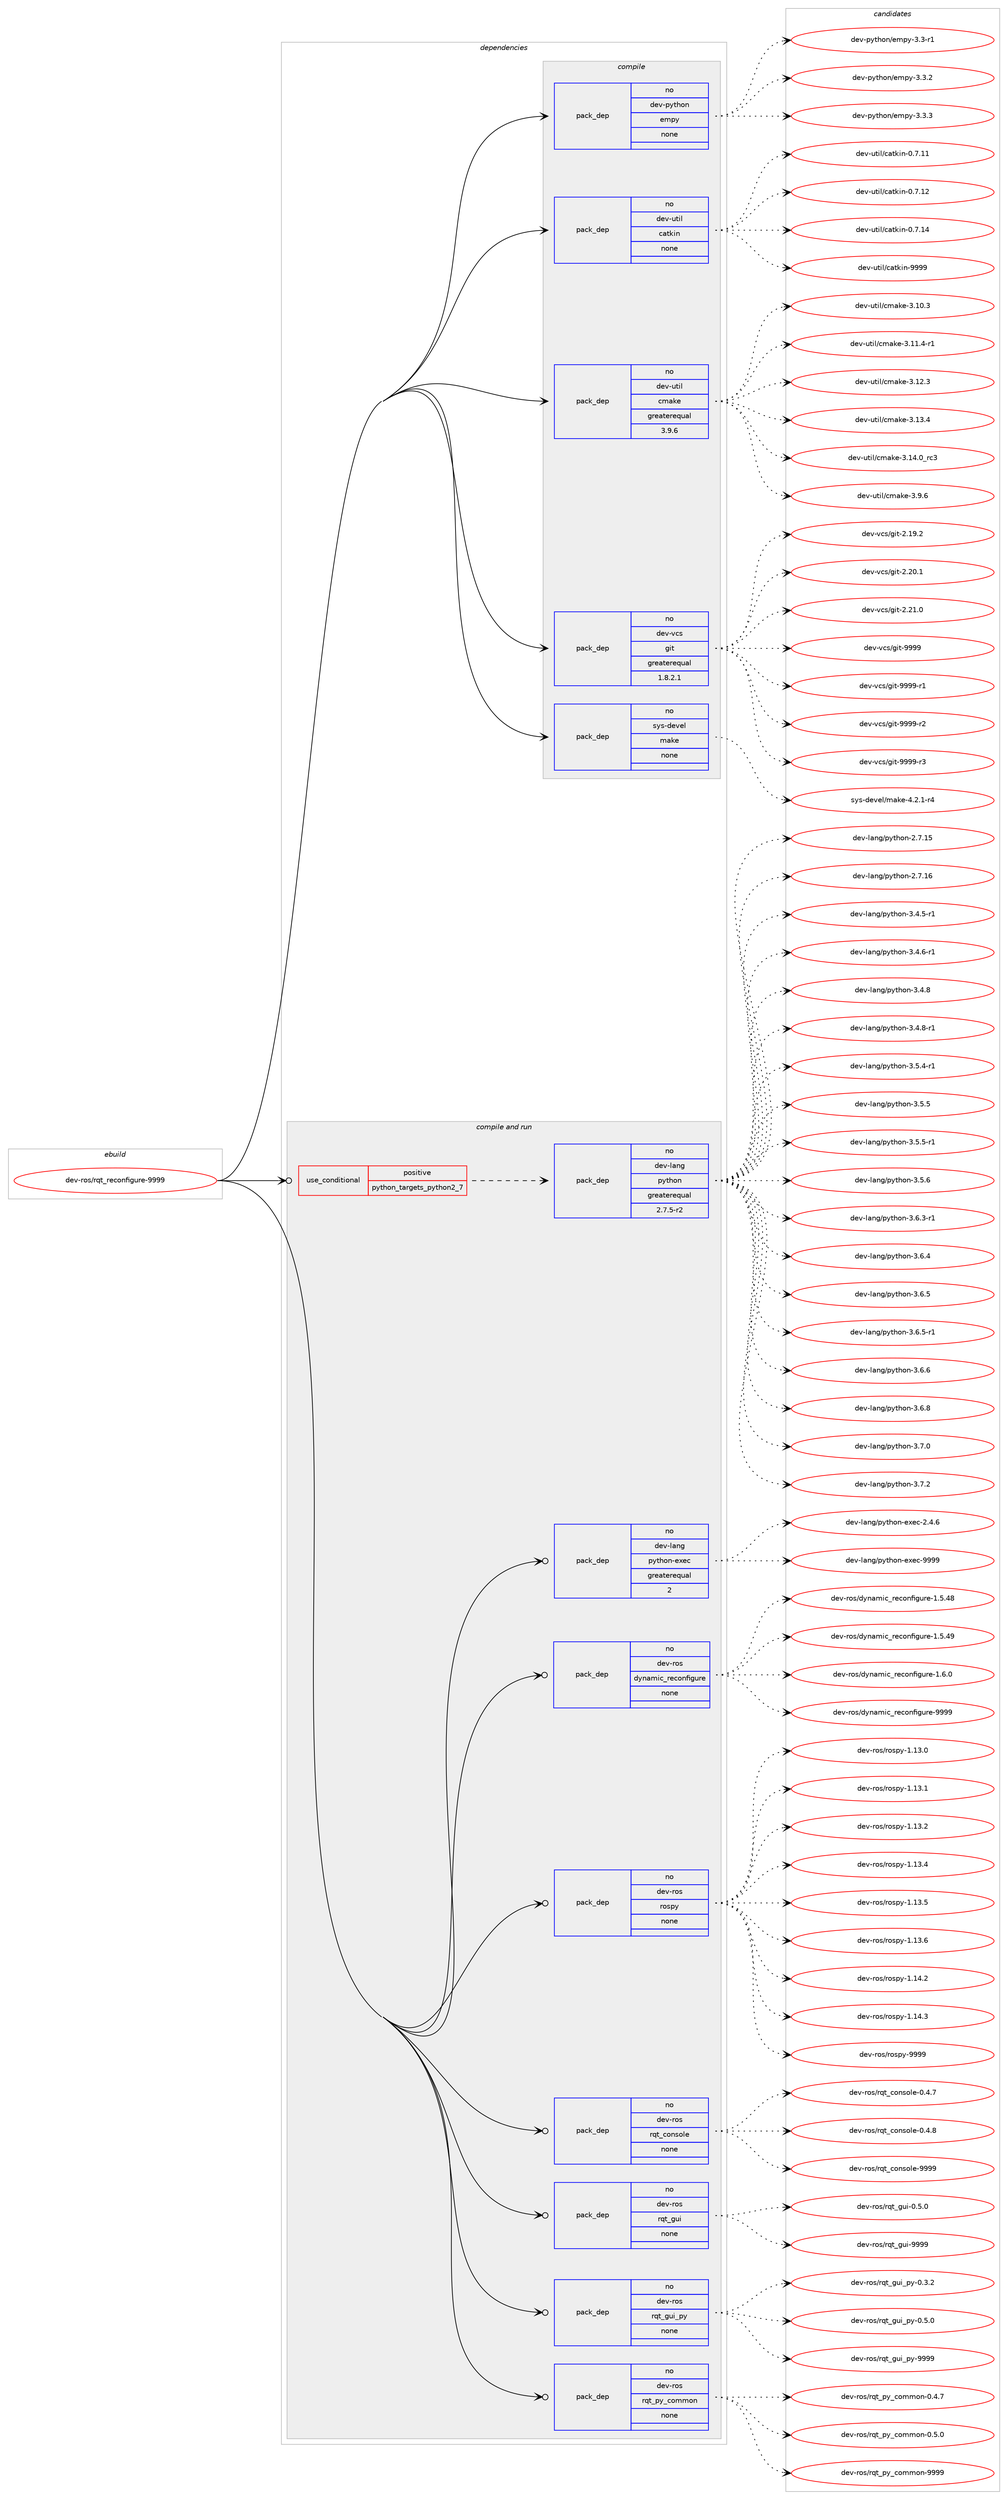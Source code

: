 digraph prolog {

# *************
# Graph options
# *************

newrank=true;
concentrate=true;
compound=true;
graph [rankdir=LR,fontname=Helvetica,fontsize=10,ranksep=1.5];#, ranksep=2.5, nodesep=0.2];
edge  [arrowhead=vee];
node  [fontname=Helvetica,fontsize=10];

# **********
# The ebuild
# **********

subgraph cluster_leftcol {
color=gray;
rank=same;
label=<<i>ebuild</i>>;
id [label="dev-ros/rqt_reconfigure-9999", color=red, width=4, href="../dev-ros/rqt_reconfigure-9999.svg"];
}

# ****************
# The dependencies
# ****************

subgraph cluster_midcol {
color=gray;
label=<<i>dependencies</i>>;
subgraph cluster_compile {
fillcolor="#eeeeee";
style=filled;
label=<<i>compile</i>>;
subgraph pack1055922 {
dependency1469845 [label=<<TABLE BORDER="0" CELLBORDER="1" CELLSPACING="0" CELLPADDING="4" WIDTH="220"><TR><TD ROWSPAN="6" CELLPADDING="30">pack_dep</TD></TR><TR><TD WIDTH="110">no</TD></TR><TR><TD>dev-python</TD></TR><TR><TD>empy</TD></TR><TR><TD>none</TD></TR><TR><TD></TD></TR></TABLE>>, shape=none, color=blue];
}
id:e -> dependency1469845:w [weight=20,style="solid",arrowhead="vee"];
subgraph pack1055923 {
dependency1469846 [label=<<TABLE BORDER="0" CELLBORDER="1" CELLSPACING="0" CELLPADDING="4" WIDTH="220"><TR><TD ROWSPAN="6" CELLPADDING="30">pack_dep</TD></TR><TR><TD WIDTH="110">no</TD></TR><TR><TD>dev-util</TD></TR><TR><TD>catkin</TD></TR><TR><TD>none</TD></TR><TR><TD></TD></TR></TABLE>>, shape=none, color=blue];
}
id:e -> dependency1469846:w [weight=20,style="solid",arrowhead="vee"];
subgraph pack1055924 {
dependency1469847 [label=<<TABLE BORDER="0" CELLBORDER="1" CELLSPACING="0" CELLPADDING="4" WIDTH="220"><TR><TD ROWSPAN="6" CELLPADDING="30">pack_dep</TD></TR><TR><TD WIDTH="110">no</TD></TR><TR><TD>dev-util</TD></TR><TR><TD>cmake</TD></TR><TR><TD>greaterequal</TD></TR><TR><TD>3.9.6</TD></TR></TABLE>>, shape=none, color=blue];
}
id:e -> dependency1469847:w [weight=20,style="solid",arrowhead="vee"];
subgraph pack1055925 {
dependency1469848 [label=<<TABLE BORDER="0" CELLBORDER="1" CELLSPACING="0" CELLPADDING="4" WIDTH="220"><TR><TD ROWSPAN="6" CELLPADDING="30">pack_dep</TD></TR><TR><TD WIDTH="110">no</TD></TR><TR><TD>dev-vcs</TD></TR><TR><TD>git</TD></TR><TR><TD>greaterequal</TD></TR><TR><TD>1.8.2.1</TD></TR></TABLE>>, shape=none, color=blue];
}
id:e -> dependency1469848:w [weight=20,style="solid",arrowhead="vee"];
subgraph pack1055926 {
dependency1469849 [label=<<TABLE BORDER="0" CELLBORDER="1" CELLSPACING="0" CELLPADDING="4" WIDTH="220"><TR><TD ROWSPAN="6" CELLPADDING="30">pack_dep</TD></TR><TR><TD WIDTH="110">no</TD></TR><TR><TD>sys-devel</TD></TR><TR><TD>make</TD></TR><TR><TD>none</TD></TR><TR><TD></TD></TR></TABLE>>, shape=none, color=blue];
}
id:e -> dependency1469849:w [weight=20,style="solid",arrowhead="vee"];
}
subgraph cluster_compileandrun {
fillcolor="#eeeeee";
style=filled;
label=<<i>compile and run</i>>;
subgraph cond390533 {
dependency1469850 [label=<<TABLE BORDER="0" CELLBORDER="1" CELLSPACING="0" CELLPADDING="4"><TR><TD ROWSPAN="3" CELLPADDING="10">use_conditional</TD></TR><TR><TD>positive</TD></TR><TR><TD>python_targets_python2_7</TD></TR></TABLE>>, shape=none, color=red];
subgraph pack1055927 {
dependency1469851 [label=<<TABLE BORDER="0" CELLBORDER="1" CELLSPACING="0" CELLPADDING="4" WIDTH="220"><TR><TD ROWSPAN="6" CELLPADDING="30">pack_dep</TD></TR><TR><TD WIDTH="110">no</TD></TR><TR><TD>dev-lang</TD></TR><TR><TD>python</TD></TR><TR><TD>greaterequal</TD></TR><TR><TD>2.7.5-r2</TD></TR></TABLE>>, shape=none, color=blue];
}
dependency1469850:e -> dependency1469851:w [weight=20,style="dashed",arrowhead="vee"];
}
id:e -> dependency1469850:w [weight=20,style="solid",arrowhead="odotvee"];
subgraph pack1055928 {
dependency1469852 [label=<<TABLE BORDER="0" CELLBORDER="1" CELLSPACING="0" CELLPADDING="4" WIDTH="220"><TR><TD ROWSPAN="6" CELLPADDING="30">pack_dep</TD></TR><TR><TD WIDTH="110">no</TD></TR><TR><TD>dev-lang</TD></TR><TR><TD>python-exec</TD></TR><TR><TD>greaterequal</TD></TR><TR><TD>2</TD></TR></TABLE>>, shape=none, color=blue];
}
id:e -> dependency1469852:w [weight=20,style="solid",arrowhead="odotvee"];
subgraph pack1055929 {
dependency1469853 [label=<<TABLE BORDER="0" CELLBORDER="1" CELLSPACING="0" CELLPADDING="4" WIDTH="220"><TR><TD ROWSPAN="6" CELLPADDING="30">pack_dep</TD></TR><TR><TD WIDTH="110">no</TD></TR><TR><TD>dev-ros</TD></TR><TR><TD>dynamic_reconfigure</TD></TR><TR><TD>none</TD></TR><TR><TD></TD></TR></TABLE>>, shape=none, color=blue];
}
id:e -> dependency1469853:w [weight=20,style="solid",arrowhead="odotvee"];
subgraph pack1055930 {
dependency1469854 [label=<<TABLE BORDER="0" CELLBORDER="1" CELLSPACING="0" CELLPADDING="4" WIDTH="220"><TR><TD ROWSPAN="6" CELLPADDING="30">pack_dep</TD></TR><TR><TD WIDTH="110">no</TD></TR><TR><TD>dev-ros</TD></TR><TR><TD>rospy</TD></TR><TR><TD>none</TD></TR><TR><TD></TD></TR></TABLE>>, shape=none, color=blue];
}
id:e -> dependency1469854:w [weight=20,style="solid",arrowhead="odotvee"];
subgraph pack1055931 {
dependency1469855 [label=<<TABLE BORDER="0" CELLBORDER="1" CELLSPACING="0" CELLPADDING="4" WIDTH="220"><TR><TD ROWSPAN="6" CELLPADDING="30">pack_dep</TD></TR><TR><TD WIDTH="110">no</TD></TR><TR><TD>dev-ros</TD></TR><TR><TD>rqt_console</TD></TR><TR><TD>none</TD></TR><TR><TD></TD></TR></TABLE>>, shape=none, color=blue];
}
id:e -> dependency1469855:w [weight=20,style="solid",arrowhead="odotvee"];
subgraph pack1055932 {
dependency1469856 [label=<<TABLE BORDER="0" CELLBORDER="1" CELLSPACING="0" CELLPADDING="4" WIDTH="220"><TR><TD ROWSPAN="6" CELLPADDING="30">pack_dep</TD></TR><TR><TD WIDTH="110">no</TD></TR><TR><TD>dev-ros</TD></TR><TR><TD>rqt_gui</TD></TR><TR><TD>none</TD></TR><TR><TD></TD></TR></TABLE>>, shape=none, color=blue];
}
id:e -> dependency1469856:w [weight=20,style="solid",arrowhead="odotvee"];
subgraph pack1055933 {
dependency1469857 [label=<<TABLE BORDER="0" CELLBORDER="1" CELLSPACING="0" CELLPADDING="4" WIDTH="220"><TR><TD ROWSPAN="6" CELLPADDING="30">pack_dep</TD></TR><TR><TD WIDTH="110">no</TD></TR><TR><TD>dev-ros</TD></TR><TR><TD>rqt_gui_py</TD></TR><TR><TD>none</TD></TR><TR><TD></TD></TR></TABLE>>, shape=none, color=blue];
}
id:e -> dependency1469857:w [weight=20,style="solid",arrowhead="odotvee"];
subgraph pack1055934 {
dependency1469858 [label=<<TABLE BORDER="0" CELLBORDER="1" CELLSPACING="0" CELLPADDING="4" WIDTH="220"><TR><TD ROWSPAN="6" CELLPADDING="30">pack_dep</TD></TR><TR><TD WIDTH="110">no</TD></TR><TR><TD>dev-ros</TD></TR><TR><TD>rqt_py_common</TD></TR><TR><TD>none</TD></TR><TR><TD></TD></TR></TABLE>>, shape=none, color=blue];
}
id:e -> dependency1469858:w [weight=20,style="solid",arrowhead="odotvee"];
}
subgraph cluster_run {
fillcolor="#eeeeee";
style=filled;
label=<<i>run</i>>;
}
}

# **************
# The candidates
# **************

subgraph cluster_choices {
rank=same;
color=gray;
label=<<i>candidates</i>>;

subgraph choice1055922 {
color=black;
nodesep=1;
choice1001011184511212111610411111047101109112121455146514511449 [label="dev-python/empy-3.3-r1", color=red, width=4,href="../dev-python/empy-3.3-r1.svg"];
choice1001011184511212111610411111047101109112121455146514650 [label="dev-python/empy-3.3.2", color=red, width=4,href="../dev-python/empy-3.3.2.svg"];
choice1001011184511212111610411111047101109112121455146514651 [label="dev-python/empy-3.3.3", color=red, width=4,href="../dev-python/empy-3.3.3.svg"];
dependency1469845:e -> choice1001011184511212111610411111047101109112121455146514511449:w [style=dotted,weight="100"];
dependency1469845:e -> choice1001011184511212111610411111047101109112121455146514650:w [style=dotted,weight="100"];
dependency1469845:e -> choice1001011184511212111610411111047101109112121455146514651:w [style=dotted,weight="100"];
}
subgraph choice1055923 {
color=black;
nodesep=1;
choice1001011184511711610510847999711610710511045484655464949 [label="dev-util/catkin-0.7.11", color=red, width=4,href="../dev-util/catkin-0.7.11.svg"];
choice1001011184511711610510847999711610710511045484655464950 [label="dev-util/catkin-0.7.12", color=red, width=4,href="../dev-util/catkin-0.7.12.svg"];
choice1001011184511711610510847999711610710511045484655464952 [label="dev-util/catkin-0.7.14", color=red, width=4,href="../dev-util/catkin-0.7.14.svg"];
choice100101118451171161051084799971161071051104557575757 [label="dev-util/catkin-9999", color=red, width=4,href="../dev-util/catkin-9999.svg"];
dependency1469846:e -> choice1001011184511711610510847999711610710511045484655464949:w [style=dotted,weight="100"];
dependency1469846:e -> choice1001011184511711610510847999711610710511045484655464950:w [style=dotted,weight="100"];
dependency1469846:e -> choice1001011184511711610510847999711610710511045484655464952:w [style=dotted,weight="100"];
dependency1469846:e -> choice100101118451171161051084799971161071051104557575757:w [style=dotted,weight="100"];
}
subgraph choice1055924 {
color=black;
nodesep=1;
choice1001011184511711610510847991099710710145514649484651 [label="dev-util/cmake-3.10.3", color=red, width=4,href="../dev-util/cmake-3.10.3.svg"];
choice10010111845117116105108479910997107101455146494946524511449 [label="dev-util/cmake-3.11.4-r1", color=red, width=4,href="../dev-util/cmake-3.11.4-r1.svg"];
choice1001011184511711610510847991099710710145514649504651 [label="dev-util/cmake-3.12.3", color=red, width=4,href="../dev-util/cmake-3.12.3.svg"];
choice1001011184511711610510847991099710710145514649514652 [label="dev-util/cmake-3.13.4", color=red, width=4,href="../dev-util/cmake-3.13.4.svg"];
choice1001011184511711610510847991099710710145514649524648951149951 [label="dev-util/cmake-3.14.0_rc3", color=red, width=4,href="../dev-util/cmake-3.14.0_rc3.svg"];
choice10010111845117116105108479910997107101455146574654 [label="dev-util/cmake-3.9.6", color=red, width=4,href="../dev-util/cmake-3.9.6.svg"];
dependency1469847:e -> choice1001011184511711610510847991099710710145514649484651:w [style=dotted,weight="100"];
dependency1469847:e -> choice10010111845117116105108479910997107101455146494946524511449:w [style=dotted,weight="100"];
dependency1469847:e -> choice1001011184511711610510847991099710710145514649504651:w [style=dotted,weight="100"];
dependency1469847:e -> choice1001011184511711610510847991099710710145514649514652:w [style=dotted,weight="100"];
dependency1469847:e -> choice1001011184511711610510847991099710710145514649524648951149951:w [style=dotted,weight="100"];
dependency1469847:e -> choice10010111845117116105108479910997107101455146574654:w [style=dotted,weight="100"];
}
subgraph choice1055925 {
color=black;
nodesep=1;
choice10010111845118991154710310511645504649574650 [label="dev-vcs/git-2.19.2", color=red, width=4,href="../dev-vcs/git-2.19.2.svg"];
choice10010111845118991154710310511645504650484649 [label="dev-vcs/git-2.20.1", color=red, width=4,href="../dev-vcs/git-2.20.1.svg"];
choice10010111845118991154710310511645504650494648 [label="dev-vcs/git-2.21.0", color=red, width=4,href="../dev-vcs/git-2.21.0.svg"];
choice1001011184511899115471031051164557575757 [label="dev-vcs/git-9999", color=red, width=4,href="../dev-vcs/git-9999.svg"];
choice10010111845118991154710310511645575757574511449 [label="dev-vcs/git-9999-r1", color=red, width=4,href="../dev-vcs/git-9999-r1.svg"];
choice10010111845118991154710310511645575757574511450 [label="dev-vcs/git-9999-r2", color=red, width=4,href="../dev-vcs/git-9999-r2.svg"];
choice10010111845118991154710310511645575757574511451 [label="dev-vcs/git-9999-r3", color=red, width=4,href="../dev-vcs/git-9999-r3.svg"];
dependency1469848:e -> choice10010111845118991154710310511645504649574650:w [style=dotted,weight="100"];
dependency1469848:e -> choice10010111845118991154710310511645504650484649:w [style=dotted,weight="100"];
dependency1469848:e -> choice10010111845118991154710310511645504650494648:w [style=dotted,weight="100"];
dependency1469848:e -> choice1001011184511899115471031051164557575757:w [style=dotted,weight="100"];
dependency1469848:e -> choice10010111845118991154710310511645575757574511449:w [style=dotted,weight="100"];
dependency1469848:e -> choice10010111845118991154710310511645575757574511450:w [style=dotted,weight="100"];
dependency1469848:e -> choice10010111845118991154710310511645575757574511451:w [style=dotted,weight="100"];
}
subgraph choice1055926 {
color=black;
nodesep=1;
choice1151211154510010111810110847109971071014552465046494511452 [label="sys-devel/make-4.2.1-r4", color=red, width=4,href="../sys-devel/make-4.2.1-r4.svg"];
dependency1469849:e -> choice1151211154510010111810110847109971071014552465046494511452:w [style=dotted,weight="100"];
}
subgraph choice1055927 {
color=black;
nodesep=1;
choice10010111845108971101034711212111610411111045504655464953 [label="dev-lang/python-2.7.15", color=red, width=4,href="../dev-lang/python-2.7.15.svg"];
choice10010111845108971101034711212111610411111045504655464954 [label="dev-lang/python-2.7.16", color=red, width=4,href="../dev-lang/python-2.7.16.svg"];
choice1001011184510897110103471121211161041111104551465246534511449 [label="dev-lang/python-3.4.5-r1", color=red, width=4,href="../dev-lang/python-3.4.5-r1.svg"];
choice1001011184510897110103471121211161041111104551465246544511449 [label="dev-lang/python-3.4.6-r1", color=red, width=4,href="../dev-lang/python-3.4.6-r1.svg"];
choice100101118451089711010347112121116104111110455146524656 [label="dev-lang/python-3.4.8", color=red, width=4,href="../dev-lang/python-3.4.8.svg"];
choice1001011184510897110103471121211161041111104551465246564511449 [label="dev-lang/python-3.4.8-r1", color=red, width=4,href="../dev-lang/python-3.4.8-r1.svg"];
choice1001011184510897110103471121211161041111104551465346524511449 [label="dev-lang/python-3.5.4-r1", color=red, width=4,href="../dev-lang/python-3.5.4-r1.svg"];
choice100101118451089711010347112121116104111110455146534653 [label="dev-lang/python-3.5.5", color=red, width=4,href="../dev-lang/python-3.5.5.svg"];
choice1001011184510897110103471121211161041111104551465346534511449 [label="dev-lang/python-3.5.5-r1", color=red, width=4,href="../dev-lang/python-3.5.5-r1.svg"];
choice100101118451089711010347112121116104111110455146534654 [label="dev-lang/python-3.5.6", color=red, width=4,href="../dev-lang/python-3.5.6.svg"];
choice1001011184510897110103471121211161041111104551465446514511449 [label="dev-lang/python-3.6.3-r1", color=red, width=4,href="../dev-lang/python-3.6.3-r1.svg"];
choice100101118451089711010347112121116104111110455146544652 [label="dev-lang/python-3.6.4", color=red, width=4,href="../dev-lang/python-3.6.4.svg"];
choice100101118451089711010347112121116104111110455146544653 [label="dev-lang/python-3.6.5", color=red, width=4,href="../dev-lang/python-3.6.5.svg"];
choice1001011184510897110103471121211161041111104551465446534511449 [label="dev-lang/python-3.6.5-r1", color=red, width=4,href="../dev-lang/python-3.6.5-r1.svg"];
choice100101118451089711010347112121116104111110455146544654 [label="dev-lang/python-3.6.6", color=red, width=4,href="../dev-lang/python-3.6.6.svg"];
choice100101118451089711010347112121116104111110455146544656 [label="dev-lang/python-3.6.8", color=red, width=4,href="../dev-lang/python-3.6.8.svg"];
choice100101118451089711010347112121116104111110455146554648 [label="dev-lang/python-3.7.0", color=red, width=4,href="../dev-lang/python-3.7.0.svg"];
choice100101118451089711010347112121116104111110455146554650 [label="dev-lang/python-3.7.2", color=red, width=4,href="../dev-lang/python-3.7.2.svg"];
dependency1469851:e -> choice10010111845108971101034711212111610411111045504655464953:w [style=dotted,weight="100"];
dependency1469851:e -> choice10010111845108971101034711212111610411111045504655464954:w [style=dotted,weight="100"];
dependency1469851:e -> choice1001011184510897110103471121211161041111104551465246534511449:w [style=dotted,weight="100"];
dependency1469851:e -> choice1001011184510897110103471121211161041111104551465246544511449:w [style=dotted,weight="100"];
dependency1469851:e -> choice100101118451089711010347112121116104111110455146524656:w [style=dotted,weight="100"];
dependency1469851:e -> choice1001011184510897110103471121211161041111104551465246564511449:w [style=dotted,weight="100"];
dependency1469851:e -> choice1001011184510897110103471121211161041111104551465346524511449:w [style=dotted,weight="100"];
dependency1469851:e -> choice100101118451089711010347112121116104111110455146534653:w [style=dotted,weight="100"];
dependency1469851:e -> choice1001011184510897110103471121211161041111104551465346534511449:w [style=dotted,weight="100"];
dependency1469851:e -> choice100101118451089711010347112121116104111110455146534654:w [style=dotted,weight="100"];
dependency1469851:e -> choice1001011184510897110103471121211161041111104551465446514511449:w [style=dotted,weight="100"];
dependency1469851:e -> choice100101118451089711010347112121116104111110455146544652:w [style=dotted,weight="100"];
dependency1469851:e -> choice100101118451089711010347112121116104111110455146544653:w [style=dotted,weight="100"];
dependency1469851:e -> choice1001011184510897110103471121211161041111104551465446534511449:w [style=dotted,weight="100"];
dependency1469851:e -> choice100101118451089711010347112121116104111110455146544654:w [style=dotted,weight="100"];
dependency1469851:e -> choice100101118451089711010347112121116104111110455146544656:w [style=dotted,weight="100"];
dependency1469851:e -> choice100101118451089711010347112121116104111110455146554648:w [style=dotted,weight="100"];
dependency1469851:e -> choice100101118451089711010347112121116104111110455146554650:w [style=dotted,weight="100"];
}
subgraph choice1055928 {
color=black;
nodesep=1;
choice1001011184510897110103471121211161041111104510112010199455046524654 [label="dev-lang/python-exec-2.4.6", color=red, width=4,href="../dev-lang/python-exec-2.4.6.svg"];
choice10010111845108971101034711212111610411111045101120101994557575757 [label="dev-lang/python-exec-9999", color=red, width=4,href="../dev-lang/python-exec-9999.svg"];
dependency1469852:e -> choice1001011184510897110103471121211161041111104510112010199455046524654:w [style=dotted,weight="100"];
dependency1469852:e -> choice10010111845108971101034711212111610411111045101120101994557575757:w [style=dotted,weight="100"];
}
subgraph choice1055929 {
color=black;
nodesep=1;
choice10010111845114111115471001211109710910599951141019911111010210510311711410145494653465256 [label="dev-ros/dynamic_reconfigure-1.5.48", color=red, width=4,href="../dev-ros/dynamic_reconfigure-1.5.48.svg"];
choice10010111845114111115471001211109710910599951141019911111010210510311711410145494653465257 [label="dev-ros/dynamic_reconfigure-1.5.49", color=red, width=4,href="../dev-ros/dynamic_reconfigure-1.5.49.svg"];
choice100101118451141111154710012111097109105999511410199111110102105103117114101454946544648 [label="dev-ros/dynamic_reconfigure-1.6.0", color=red, width=4,href="../dev-ros/dynamic_reconfigure-1.6.0.svg"];
choice1001011184511411111547100121110971091059995114101991111101021051031171141014557575757 [label="dev-ros/dynamic_reconfigure-9999", color=red, width=4,href="../dev-ros/dynamic_reconfigure-9999.svg"];
dependency1469853:e -> choice10010111845114111115471001211109710910599951141019911111010210510311711410145494653465256:w [style=dotted,weight="100"];
dependency1469853:e -> choice10010111845114111115471001211109710910599951141019911111010210510311711410145494653465257:w [style=dotted,weight="100"];
dependency1469853:e -> choice100101118451141111154710012111097109105999511410199111110102105103117114101454946544648:w [style=dotted,weight="100"];
dependency1469853:e -> choice1001011184511411111547100121110971091059995114101991111101021051031171141014557575757:w [style=dotted,weight="100"];
}
subgraph choice1055930 {
color=black;
nodesep=1;
choice100101118451141111154711411111511212145494649514648 [label="dev-ros/rospy-1.13.0", color=red, width=4,href="../dev-ros/rospy-1.13.0.svg"];
choice100101118451141111154711411111511212145494649514649 [label="dev-ros/rospy-1.13.1", color=red, width=4,href="../dev-ros/rospy-1.13.1.svg"];
choice100101118451141111154711411111511212145494649514650 [label="dev-ros/rospy-1.13.2", color=red, width=4,href="../dev-ros/rospy-1.13.2.svg"];
choice100101118451141111154711411111511212145494649514652 [label="dev-ros/rospy-1.13.4", color=red, width=4,href="../dev-ros/rospy-1.13.4.svg"];
choice100101118451141111154711411111511212145494649514653 [label="dev-ros/rospy-1.13.5", color=red, width=4,href="../dev-ros/rospy-1.13.5.svg"];
choice100101118451141111154711411111511212145494649514654 [label="dev-ros/rospy-1.13.6", color=red, width=4,href="../dev-ros/rospy-1.13.6.svg"];
choice100101118451141111154711411111511212145494649524650 [label="dev-ros/rospy-1.14.2", color=red, width=4,href="../dev-ros/rospy-1.14.2.svg"];
choice100101118451141111154711411111511212145494649524651 [label="dev-ros/rospy-1.14.3", color=red, width=4,href="../dev-ros/rospy-1.14.3.svg"];
choice10010111845114111115471141111151121214557575757 [label="dev-ros/rospy-9999", color=red, width=4,href="../dev-ros/rospy-9999.svg"];
dependency1469854:e -> choice100101118451141111154711411111511212145494649514648:w [style=dotted,weight="100"];
dependency1469854:e -> choice100101118451141111154711411111511212145494649514649:w [style=dotted,weight="100"];
dependency1469854:e -> choice100101118451141111154711411111511212145494649514650:w [style=dotted,weight="100"];
dependency1469854:e -> choice100101118451141111154711411111511212145494649514652:w [style=dotted,weight="100"];
dependency1469854:e -> choice100101118451141111154711411111511212145494649514653:w [style=dotted,weight="100"];
dependency1469854:e -> choice100101118451141111154711411111511212145494649514654:w [style=dotted,weight="100"];
dependency1469854:e -> choice100101118451141111154711411111511212145494649524650:w [style=dotted,weight="100"];
dependency1469854:e -> choice100101118451141111154711411111511212145494649524651:w [style=dotted,weight="100"];
dependency1469854:e -> choice10010111845114111115471141111151121214557575757:w [style=dotted,weight="100"];
}
subgraph choice1055931 {
color=black;
nodesep=1;
choice10010111845114111115471141131169599111110115111108101454846524655 [label="dev-ros/rqt_console-0.4.7", color=red, width=4,href="../dev-ros/rqt_console-0.4.7.svg"];
choice10010111845114111115471141131169599111110115111108101454846524656 [label="dev-ros/rqt_console-0.4.8", color=red, width=4,href="../dev-ros/rqt_console-0.4.8.svg"];
choice100101118451141111154711411311695991111101151111081014557575757 [label="dev-ros/rqt_console-9999", color=red, width=4,href="../dev-ros/rqt_console-9999.svg"];
dependency1469855:e -> choice10010111845114111115471141131169599111110115111108101454846524655:w [style=dotted,weight="100"];
dependency1469855:e -> choice10010111845114111115471141131169599111110115111108101454846524656:w [style=dotted,weight="100"];
dependency1469855:e -> choice100101118451141111154711411311695991111101151111081014557575757:w [style=dotted,weight="100"];
}
subgraph choice1055932 {
color=black;
nodesep=1;
choice100101118451141111154711411311695103117105454846534648 [label="dev-ros/rqt_gui-0.5.0", color=red, width=4,href="../dev-ros/rqt_gui-0.5.0.svg"];
choice1001011184511411111547114113116951031171054557575757 [label="dev-ros/rqt_gui-9999", color=red, width=4,href="../dev-ros/rqt_gui-9999.svg"];
dependency1469856:e -> choice100101118451141111154711411311695103117105454846534648:w [style=dotted,weight="100"];
dependency1469856:e -> choice1001011184511411111547114113116951031171054557575757:w [style=dotted,weight="100"];
}
subgraph choice1055933 {
color=black;
nodesep=1;
choice10010111845114111115471141131169510311710595112121454846514650 [label="dev-ros/rqt_gui_py-0.3.2", color=red, width=4,href="../dev-ros/rqt_gui_py-0.3.2.svg"];
choice10010111845114111115471141131169510311710595112121454846534648 [label="dev-ros/rqt_gui_py-0.5.0", color=red, width=4,href="../dev-ros/rqt_gui_py-0.5.0.svg"];
choice100101118451141111154711411311695103117105951121214557575757 [label="dev-ros/rqt_gui_py-9999", color=red, width=4,href="../dev-ros/rqt_gui_py-9999.svg"];
dependency1469857:e -> choice10010111845114111115471141131169510311710595112121454846514650:w [style=dotted,weight="100"];
dependency1469857:e -> choice10010111845114111115471141131169510311710595112121454846534648:w [style=dotted,weight="100"];
dependency1469857:e -> choice100101118451141111154711411311695103117105951121214557575757:w [style=dotted,weight="100"];
}
subgraph choice1055934 {
color=black;
nodesep=1;
choice1001011184511411111547114113116951121219599111109109111110454846524655 [label="dev-ros/rqt_py_common-0.4.7", color=red, width=4,href="../dev-ros/rqt_py_common-0.4.7.svg"];
choice1001011184511411111547114113116951121219599111109109111110454846534648 [label="dev-ros/rqt_py_common-0.5.0", color=red, width=4,href="../dev-ros/rqt_py_common-0.5.0.svg"];
choice10010111845114111115471141131169511212195991111091091111104557575757 [label="dev-ros/rqt_py_common-9999", color=red, width=4,href="../dev-ros/rqt_py_common-9999.svg"];
dependency1469858:e -> choice1001011184511411111547114113116951121219599111109109111110454846524655:w [style=dotted,weight="100"];
dependency1469858:e -> choice1001011184511411111547114113116951121219599111109109111110454846534648:w [style=dotted,weight="100"];
dependency1469858:e -> choice10010111845114111115471141131169511212195991111091091111104557575757:w [style=dotted,weight="100"];
}
}

}

